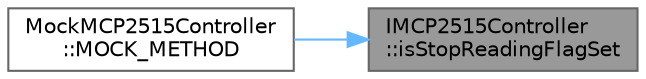 digraph "IMCP2515Controller::isStopReadingFlagSet"
{
 // LATEX_PDF_SIZE
  bgcolor="transparent";
  edge [fontname=Helvetica,fontsize=10,labelfontname=Helvetica,labelfontsize=10];
  node [fontname=Helvetica,fontsize=10,shape=box,height=0.2,width=0.4];
  rankdir="RL";
  Node1 [id="Node000001",label="IMCP2515Controller\l::isStopReadingFlagSet",height=0.2,width=0.4,color="gray40", fillcolor="grey60", style="filled", fontcolor="black",tooltip=" "];
  Node1 -> Node2 [id="edge1_Node000001_Node000002",dir="back",color="steelblue1",style="solid",tooltip=" "];
  Node2 [id="Node000002",label="MockMCP2515Controller\l::MOCK_METHOD",height=0.2,width=0.4,color="grey40", fillcolor="white", style="filled",URL="$classMockMCP2515Controller.html#a0313f7857baa26075dc3d927e17b3e52",tooltip=" "];
}
